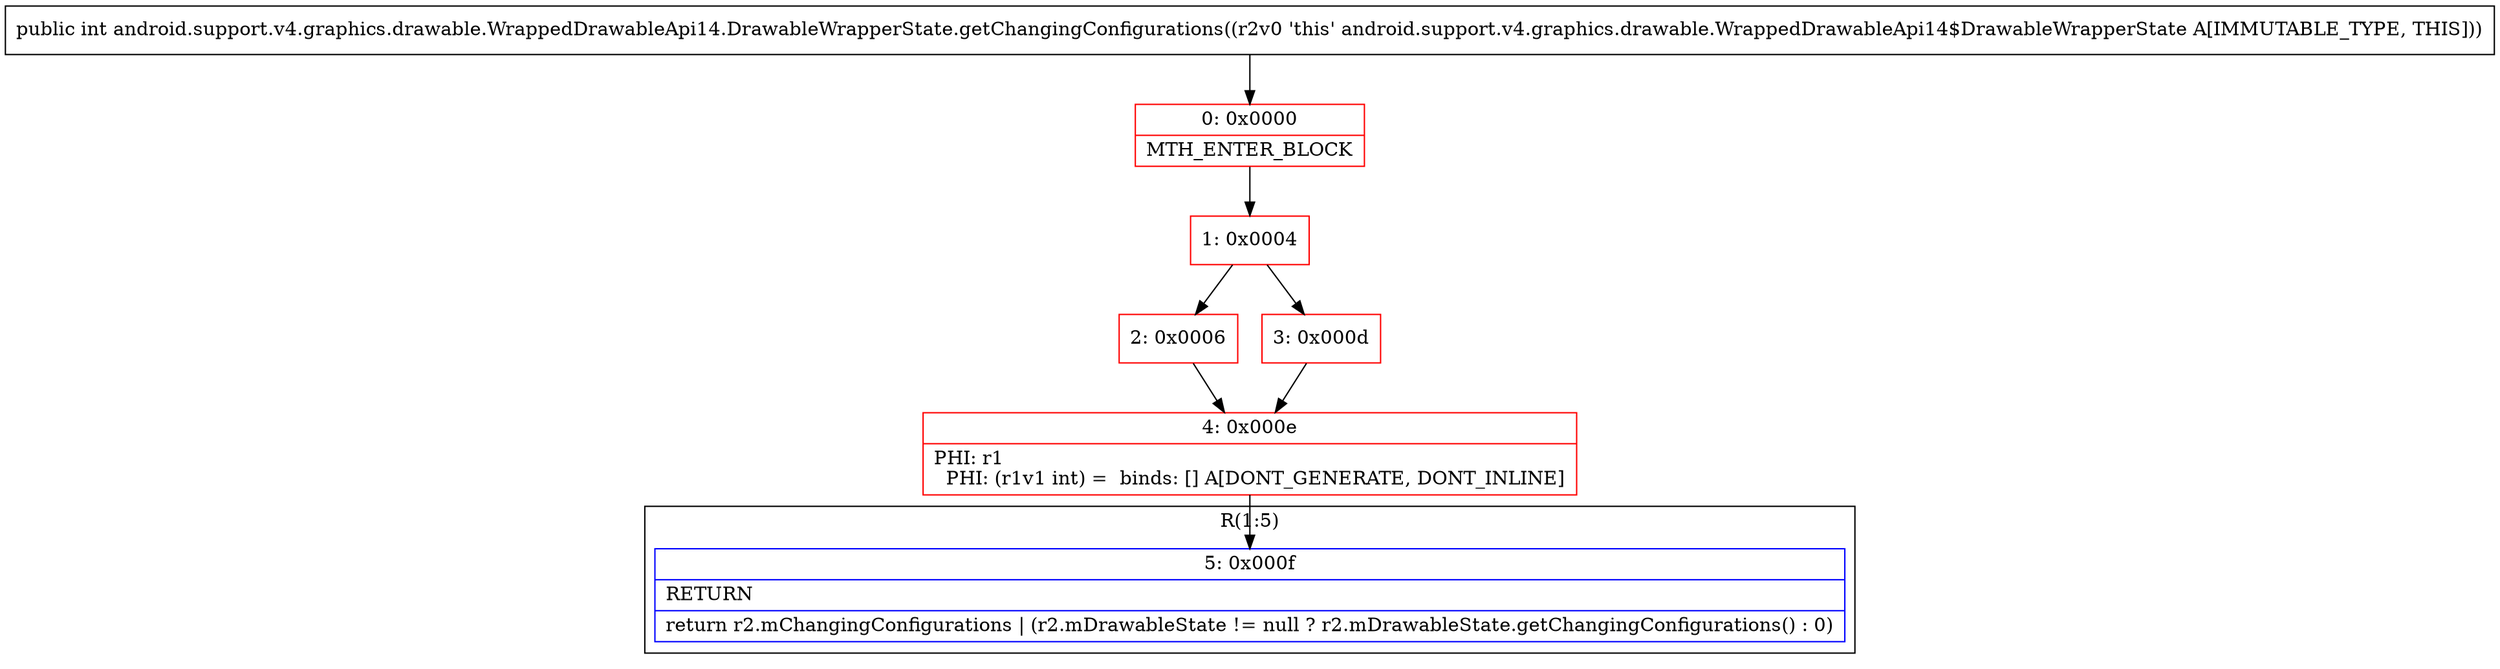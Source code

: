 digraph "CFG forandroid.support.v4.graphics.drawable.WrappedDrawableApi14.DrawableWrapperState.getChangingConfigurations()I" {
subgraph cluster_Region_1689765005 {
label = "R(1:5)";
node [shape=record,color=blue];
Node_5 [shape=record,label="{5\:\ 0x000f|RETURN\l|return r2.mChangingConfigurations \| (r2.mDrawableState != null ? r2.mDrawableState.getChangingConfigurations() : 0)\l}"];
}
Node_0 [shape=record,color=red,label="{0\:\ 0x0000|MTH_ENTER_BLOCK\l}"];
Node_1 [shape=record,color=red,label="{1\:\ 0x0004}"];
Node_2 [shape=record,color=red,label="{2\:\ 0x0006}"];
Node_3 [shape=record,color=red,label="{3\:\ 0x000d}"];
Node_4 [shape=record,color=red,label="{4\:\ 0x000e|PHI: r1 \l  PHI: (r1v1 int) =  binds: [] A[DONT_GENERATE, DONT_INLINE]\l}"];
MethodNode[shape=record,label="{public int android.support.v4.graphics.drawable.WrappedDrawableApi14.DrawableWrapperState.getChangingConfigurations((r2v0 'this' android.support.v4.graphics.drawable.WrappedDrawableApi14$DrawableWrapperState A[IMMUTABLE_TYPE, THIS])) }"];
MethodNode -> Node_0;
Node_0 -> Node_1;
Node_1 -> Node_2;
Node_1 -> Node_3;
Node_2 -> Node_4;
Node_3 -> Node_4;
Node_4 -> Node_5;
}

